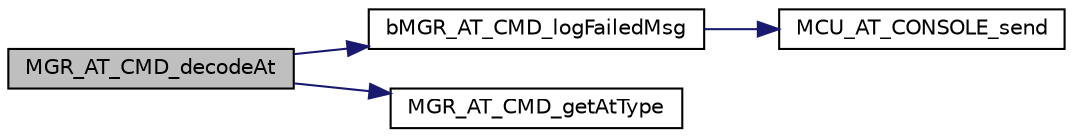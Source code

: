 digraph "MGR_AT_CMD_decodeAt"
{
 // INTERACTIVE_SVG=YES
 // LATEX_PDF_SIZE
  edge [fontname="Helvetica",fontsize="10",labelfontname="Helvetica",labelfontsize="10"];
  node [fontname="Helvetica",fontsize="10",shape=record];
  rankdir="LR";
  Node1 [label="MGR_AT_CMD_decodeAt",height=0.2,width=0.4,color="black", fillcolor="grey75", style="filled", fontcolor="black",tooltip="Decode and exectue AT cmd if valid."];
  Node1 -> Node2 [color="midnightblue",fontsize="10",style="solid",fontname="Helvetica"];
  Node2 [label="bMGR_AT_CMD_logFailedMsg",height=0.2,width=0.4,color="black", fillcolor="white", style="filled",URL="$d0/d0f/group___m_g_r___a_t___c_m_d.html#ga3d564aff9653e8bdc572d189093f1acc",tooltip="Log in debug interface a failed message."];
  Node2 -> Node3 [color="midnightblue",fontsize="10",style="solid",fontname="Helvetica"];
  Node3 [label="MCU_AT_CONSOLE_send",height=0.2,width=0.4,color="black", fillcolor="white", style="filled",URL="$d8/d62/group___m_c_u___a_p_p___w_r_a_p_p_e_r_s.html#gae14ee3e1d2a9b459c0d89c451a4bc470",tooltip="Send AT CMD response to console."];
  Node1 -> Node4 [color="midnightblue",fontsize="10",style="solid",fontname="Helvetica"];
  Node4 [label="MGR_AT_CMD_getAtType",height=0.2,width=0.4,color="black", fillcolor="white", style="filled",URL="$d0/d0f/group___m_g_r___a_t___c_m_d.html#ga00f586ef524b455b8324900358922b2b",tooltip="Identifies AT command and its type (AT+XYZ=... or AT+XYZ=? or AT+XYZ? mode)"];
}
